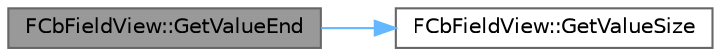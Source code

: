 digraph "FCbFieldView::GetValueEnd"
{
 // INTERACTIVE_SVG=YES
 // LATEX_PDF_SIZE
  bgcolor="transparent";
  edge [fontname=Helvetica,fontsize=10,labelfontname=Helvetica,labelfontsize=10];
  node [fontname=Helvetica,fontsize=10,shape=box,height=0.2,width=0.4];
  rankdir="LR";
  Node1 [id="Node000001",label="FCbFieldView::GetValueEnd",height=0.2,width=0.4,color="gray40", fillcolor="grey60", style="filled", fontcolor="black",tooltip="Returns the end of the value."];
  Node1 -> Node2 [id="edge1_Node000001_Node000002",color="steelblue1",style="solid",tooltip=" "];
  Node2 [id="Node000002",label="FCbFieldView::GetValueSize",height=0.2,width=0.4,color="grey40", fillcolor="white", style="filled",URL="$dc/deb/classFCbFieldView.html#aeb9d30c2441f88355e411f7372f69a1f",tooltip="Returns the size of the value in bytes, which is the field excluding the type and name."];
}
